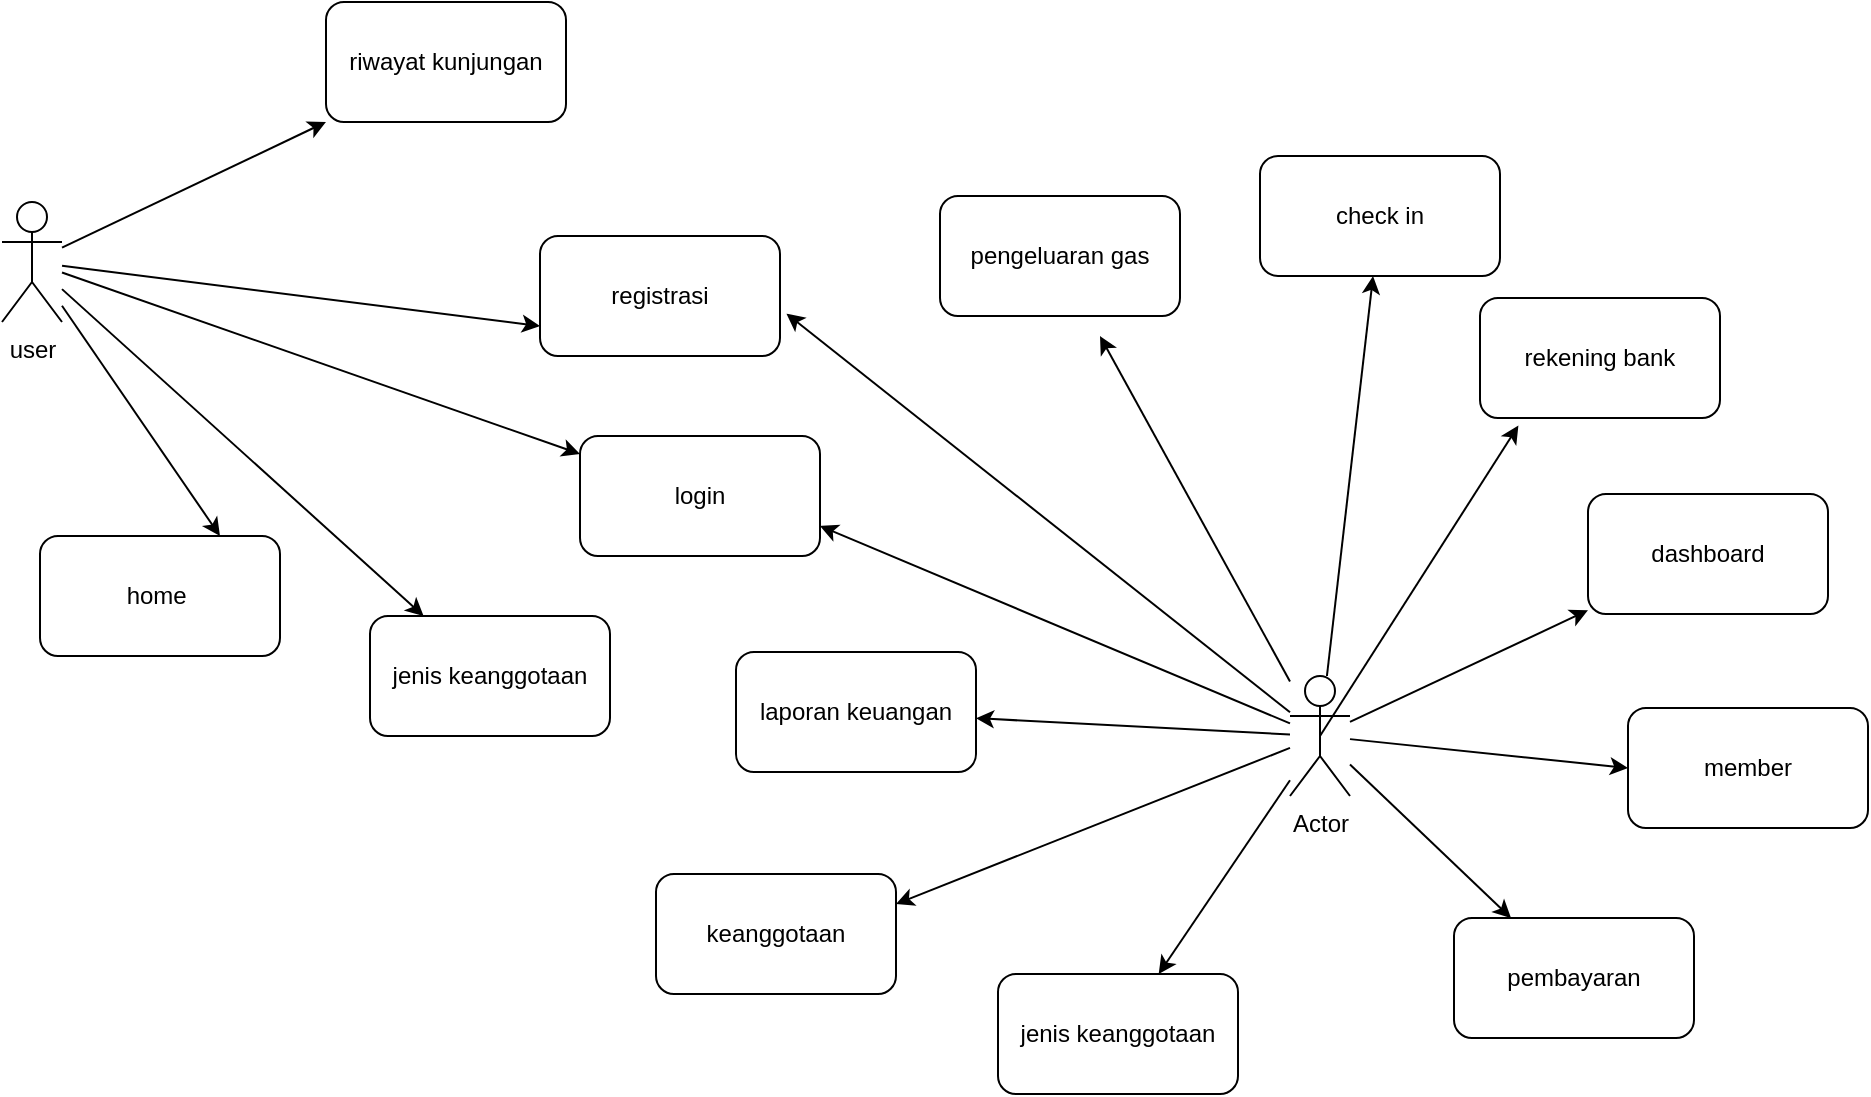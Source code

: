 <mxfile>
    <diagram id="G84yZuGEPLfrH9NspJ7f" name="Page-1">
        <mxGraphModel dx="1398" dy="652" grid="0" gridSize="10" guides="0" tooltips="0" connect="1" arrows="1" fold="1" page="0" pageScale="1" pageWidth="850" pageHeight="1100" math="0" shadow="0">
            <root>
                <mxCell id="0"/>
                <mxCell id="1" parent="0"/>
                <mxCell id="19" style="edgeStyle=none;html=1;" edge="1" parent="1" source="2" target="16">
                    <mxGeometry relative="1" as="geometry"/>
                </mxCell>
                <mxCell id="24" style="edgeStyle=none;html=1;exitX=0.5;exitY=0.5;exitDx=0;exitDy=0;exitPerimeter=0;entryX=0.16;entryY=1.063;entryDx=0;entryDy=0;entryPerimeter=0;" edge="1" parent="1" source="2" target="22">
                    <mxGeometry relative="1" as="geometry">
                        <mxPoint x="810" y="350" as="targetPoint"/>
                    </mxGeometry>
                </mxCell>
                <mxCell id="25" style="edgeStyle=none;html=1;entryX=1.027;entryY=0.647;entryDx=0;entryDy=0;entryPerimeter=0;" edge="1" parent="1" source="2" target="7">
                    <mxGeometry relative="1" as="geometry"/>
                </mxCell>
                <mxCell id="26" style="edgeStyle=none;html=1;entryX=1;entryY=0.75;entryDx=0;entryDy=0;" edge="1" parent="1" source="2" target="6">
                    <mxGeometry relative="1" as="geometry"/>
                </mxCell>
                <mxCell id="27" style="edgeStyle=none;html=1;" edge="1" parent="1" source="2" target="20">
                    <mxGeometry relative="1" as="geometry"/>
                </mxCell>
                <mxCell id="28" style="edgeStyle=none;html=1;" edge="1" parent="1" source="2">
                    <mxGeometry relative="1" as="geometry">
                        <mxPoint x="670" y="230" as="targetPoint"/>
                    </mxGeometry>
                </mxCell>
                <mxCell id="29" style="edgeStyle=none;html=1;" edge="1" parent="1" source="2" target="23">
                    <mxGeometry relative="1" as="geometry"/>
                </mxCell>
                <mxCell id="33" style="edgeStyle=none;html=1;entryX=1;entryY=0.25;entryDx=0;entryDy=0;" edge="1" parent="1" source="2" target="31">
                    <mxGeometry relative="1" as="geometry"/>
                </mxCell>
                <mxCell id="35" style="edgeStyle=none;html=1;entryX=0;entryY=0.5;entryDx=0;entryDy=0;" edge="1" parent="1" source="2" target="34">
                    <mxGeometry relative="1" as="geometry"/>
                </mxCell>
                <mxCell id="36" style="edgeStyle=none;html=1;" edge="1" parent="1" source="2" target="30">
                    <mxGeometry relative="1" as="geometry"/>
                </mxCell>
                <mxCell id="37" style="edgeStyle=none;html=1;" edge="1" parent="1" source="2" target="32">
                    <mxGeometry relative="1" as="geometry"/>
                </mxCell>
                <mxCell id="2" value="Actor" style="shape=umlActor;verticalLabelPosition=bottom;verticalAlign=top;html=1;outlineConnect=0;" vertex="1" parent="1">
                    <mxGeometry x="765" y="400" width="30" height="60" as="geometry"/>
                </mxCell>
                <mxCell id="11" style="edgeStyle=none;html=1;entryX=0;entryY=0.75;entryDx=0;entryDy=0;" edge="1" parent="1" source="3" target="7">
                    <mxGeometry relative="1" as="geometry"/>
                </mxCell>
                <mxCell id="12" style="edgeStyle=none;html=1;" edge="1" parent="1" source="3" target="6">
                    <mxGeometry relative="1" as="geometry"/>
                </mxCell>
                <mxCell id="13" style="edgeStyle=none;html=1;" edge="1" parent="1" source="3" target="8">
                    <mxGeometry relative="1" as="geometry"/>
                </mxCell>
                <mxCell id="14" style="edgeStyle=none;html=1;entryX=0;entryY=1;entryDx=0;entryDy=0;" edge="1" parent="1" source="3" target="9">
                    <mxGeometry relative="1" as="geometry">
                        <mxPoint x="340" y="160" as="targetPoint"/>
                    </mxGeometry>
                </mxCell>
                <mxCell id="15" style="edgeStyle=none;html=1;entryX=0.75;entryY=0;entryDx=0;entryDy=0;" edge="1" parent="1" source="3" target="10">
                    <mxGeometry relative="1" as="geometry"/>
                </mxCell>
                <mxCell id="3" value="user" style="shape=umlActor;verticalLabelPosition=bottom;verticalAlign=top;html=1;outlineConnect=0;" vertex="1" parent="1">
                    <mxGeometry x="121" y="163" width="30" height="60" as="geometry"/>
                </mxCell>
                <mxCell id="6" value="login" style="rounded=1;whiteSpace=wrap;html=1;" vertex="1" parent="1">
                    <mxGeometry x="410" y="280" width="120" height="60" as="geometry"/>
                </mxCell>
                <mxCell id="7" value="registrasi" style="rounded=1;whiteSpace=wrap;html=1;" vertex="1" parent="1">
                    <mxGeometry x="390" y="180" width="120" height="60" as="geometry"/>
                </mxCell>
                <mxCell id="8" value="jenis keanggotaan" style="rounded=1;whiteSpace=wrap;html=1;" vertex="1" parent="1">
                    <mxGeometry x="305" y="370" width="120" height="60" as="geometry"/>
                </mxCell>
                <mxCell id="9" value="riwayat kunjungan" style="rounded=1;whiteSpace=wrap;html=1;" vertex="1" parent="1">
                    <mxGeometry x="283" y="63" width="120" height="60" as="geometry"/>
                </mxCell>
                <mxCell id="10" value="home&amp;nbsp;" style="rounded=1;whiteSpace=wrap;html=1;" vertex="1" parent="1">
                    <mxGeometry x="140" y="330" width="120" height="60" as="geometry"/>
                </mxCell>
                <mxCell id="16" value="dashboard" style="rounded=1;whiteSpace=wrap;html=1;" vertex="1" parent="1">
                    <mxGeometry x="914" y="309" width="120" height="60" as="geometry"/>
                </mxCell>
                <mxCell id="20" value="check in" style="rounded=1;whiteSpace=wrap;html=1;" vertex="1" parent="1">
                    <mxGeometry x="750" y="140" width="120" height="60" as="geometry"/>
                </mxCell>
                <mxCell id="21" value="pengeluaran gas" style="rounded=1;whiteSpace=wrap;html=1;" vertex="1" parent="1">
                    <mxGeometry x="590" y="160" width="120" height="60" as="geometry"/>
                </mxCell>
                <mxCell id="22" value="rekening bank" style="rounded=1;whiteSpace=wrap;html=1;" vertex="1" parent="1">
                    <mxGeometry x="860" y="211" width="120" height="60" as="geometry"/>
                </mxCell>
                <mxCell id="23" value="laporan keuangan" style="rounded=1;whiteSpace=wrap;html=1;" vertex="1" parent="1">
                    <mxGeometry x="488" y="388" width="120" height="60" as="geometry"/>
                </mxCell>
                <mxCell id="30" value="pembayaran" style="rounded=1;whiteSpace=wrap;html=1;" vertex="1" parent="1">
                    <mxGeometry x="847" y="521" width="120" height="60" as="geometry"/>
                </mxCell>
                <mxCell id="31" value="keanggotaan" style="rounded=1;whiteSpace=wrap;html=1;" vertex="1" parent="1">
                    <mxGeometry x="448" y="499" width="120" height="60" as="geometry"/>
                </mxCell>
                <mxCell id="32" value="jenis keanggotaan" style="rounded=1;whiteSpace=wrap;html=1;" vertex="1" parent="1">
                    <mxGeometry x="619" y="549" width="120" height="60" as="geometry"/>
                </mxCell>
                <mxCell id="34" value="member" style="rounded=1;whiteSpace=wrap;html=1;" vertex="1" parent="1">
                    <mxGeometry x="934" y="416" width="120" height="60" as="geometry"/>
                </mxCell>
            </root>
        </mxGraphModel>
    </diagram>
</mxfile>